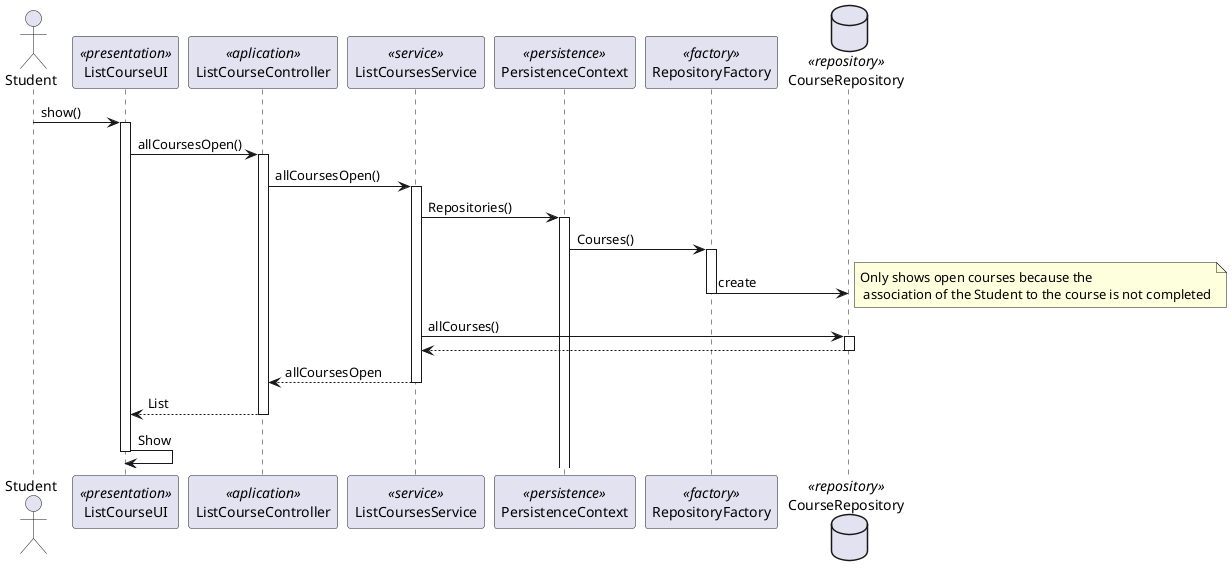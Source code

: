 @startuml
actor Student as Actor
participant ListCourseUI as UI <<presentation>>
participant ListCourseController as Controller <<aplication>>
participant ListCoursesService as Service <<service>>
participant PersistenceContext as Persistence <<persistence>>
participant RepositoryFactory as Factory <<factory>>
database CourseRepository as Repository <<repository>>

Actor -> UI: show()
activate UI
    UI -> Controller: allCoursesOpen()
        activate Controller
        Controller -> Service: allCoursesOpen()
        activate Service
        Service -> Persistence: Repositories()
        activate Persistence
        Persistence -> Factory: Courses()
                    activate Factory
            Factory -> Repository: create

            deactivate Factory
            note right : Only shows open courses because the \n association of the Student to the course is not completed
        Service -> Repository: allCourses()
                activate Repository
        Repository --> Service
        deactivate Repository
        Service--> Controller : allCoursesOpen
        deactivate Service
        Controller --> UI: List
    deactivate Controller
    UI -> UI:Show
deactivate UI
@enduml